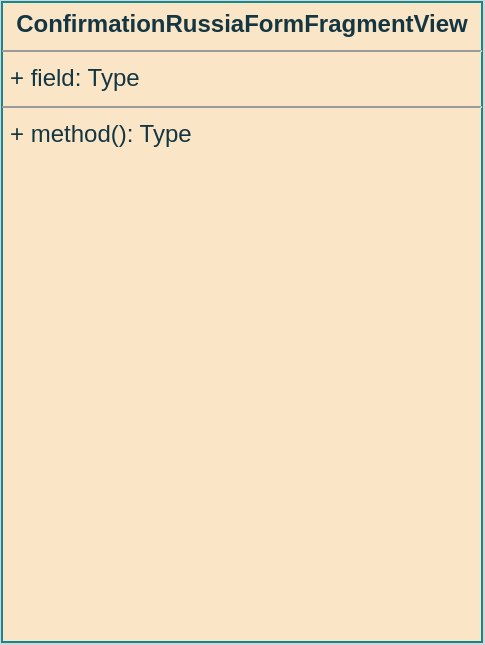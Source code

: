 <mxfile version="19.0.2" type="github">
  <diagram id="hD8IJjdk9eMToCurCvCA" name="Page-1">
    <mxGraphModel dx="631" dy="400" grid="1" gridSize="10" guides="1" tooltips="1" connect="1" arrows="1" fold="1" page="1" pageScale="1" pageWidth="827" pageHeight="1169" background="#DAD2D8" math="0" shadow="0">
      <root>
        <mxCell id="0" />
        <mxCell id="1" parent="0" />
        <mxCell id="nP7zpdGYaniqPW7aqJuf-1" value="&lt;p style=&quot;margin:0px;margin-top:4px;text-align:center;&quot;&gt;&lt;b&gt;ConfirmationRussiaFormFragmentView&lt;/b&gt;&lt;/p&gt;&lt;hr size=&quot;1&quot;&gt;&lt;p style=&quot;margin:0px;margin-left:4px;&quot;&gt;+ field: Type&lt;/p&gt;&lt;hr size=&quot;1&quot;&gt;&lt;p style=&quot;margin:0px;margin-left:4px;&quot;&gt;+ method(): Type&lt;/p&gt;" style="verticalAlign=top;align=left;overflow=fill;fontSize=12;fontFamily=Helvetica;html=1;rounded=0;sketch=0;fontColor=#143642;strokeColor=#0F8B8D;fillColor=#FAE5C7;" vertex="1" parent="1">
          <mxGeometry x="80" y="80" width="240" height="320" as="geometry" />
        </mxCell>
      </root>
    </mxGraphModel>
  </diagram>
</mxfile>

